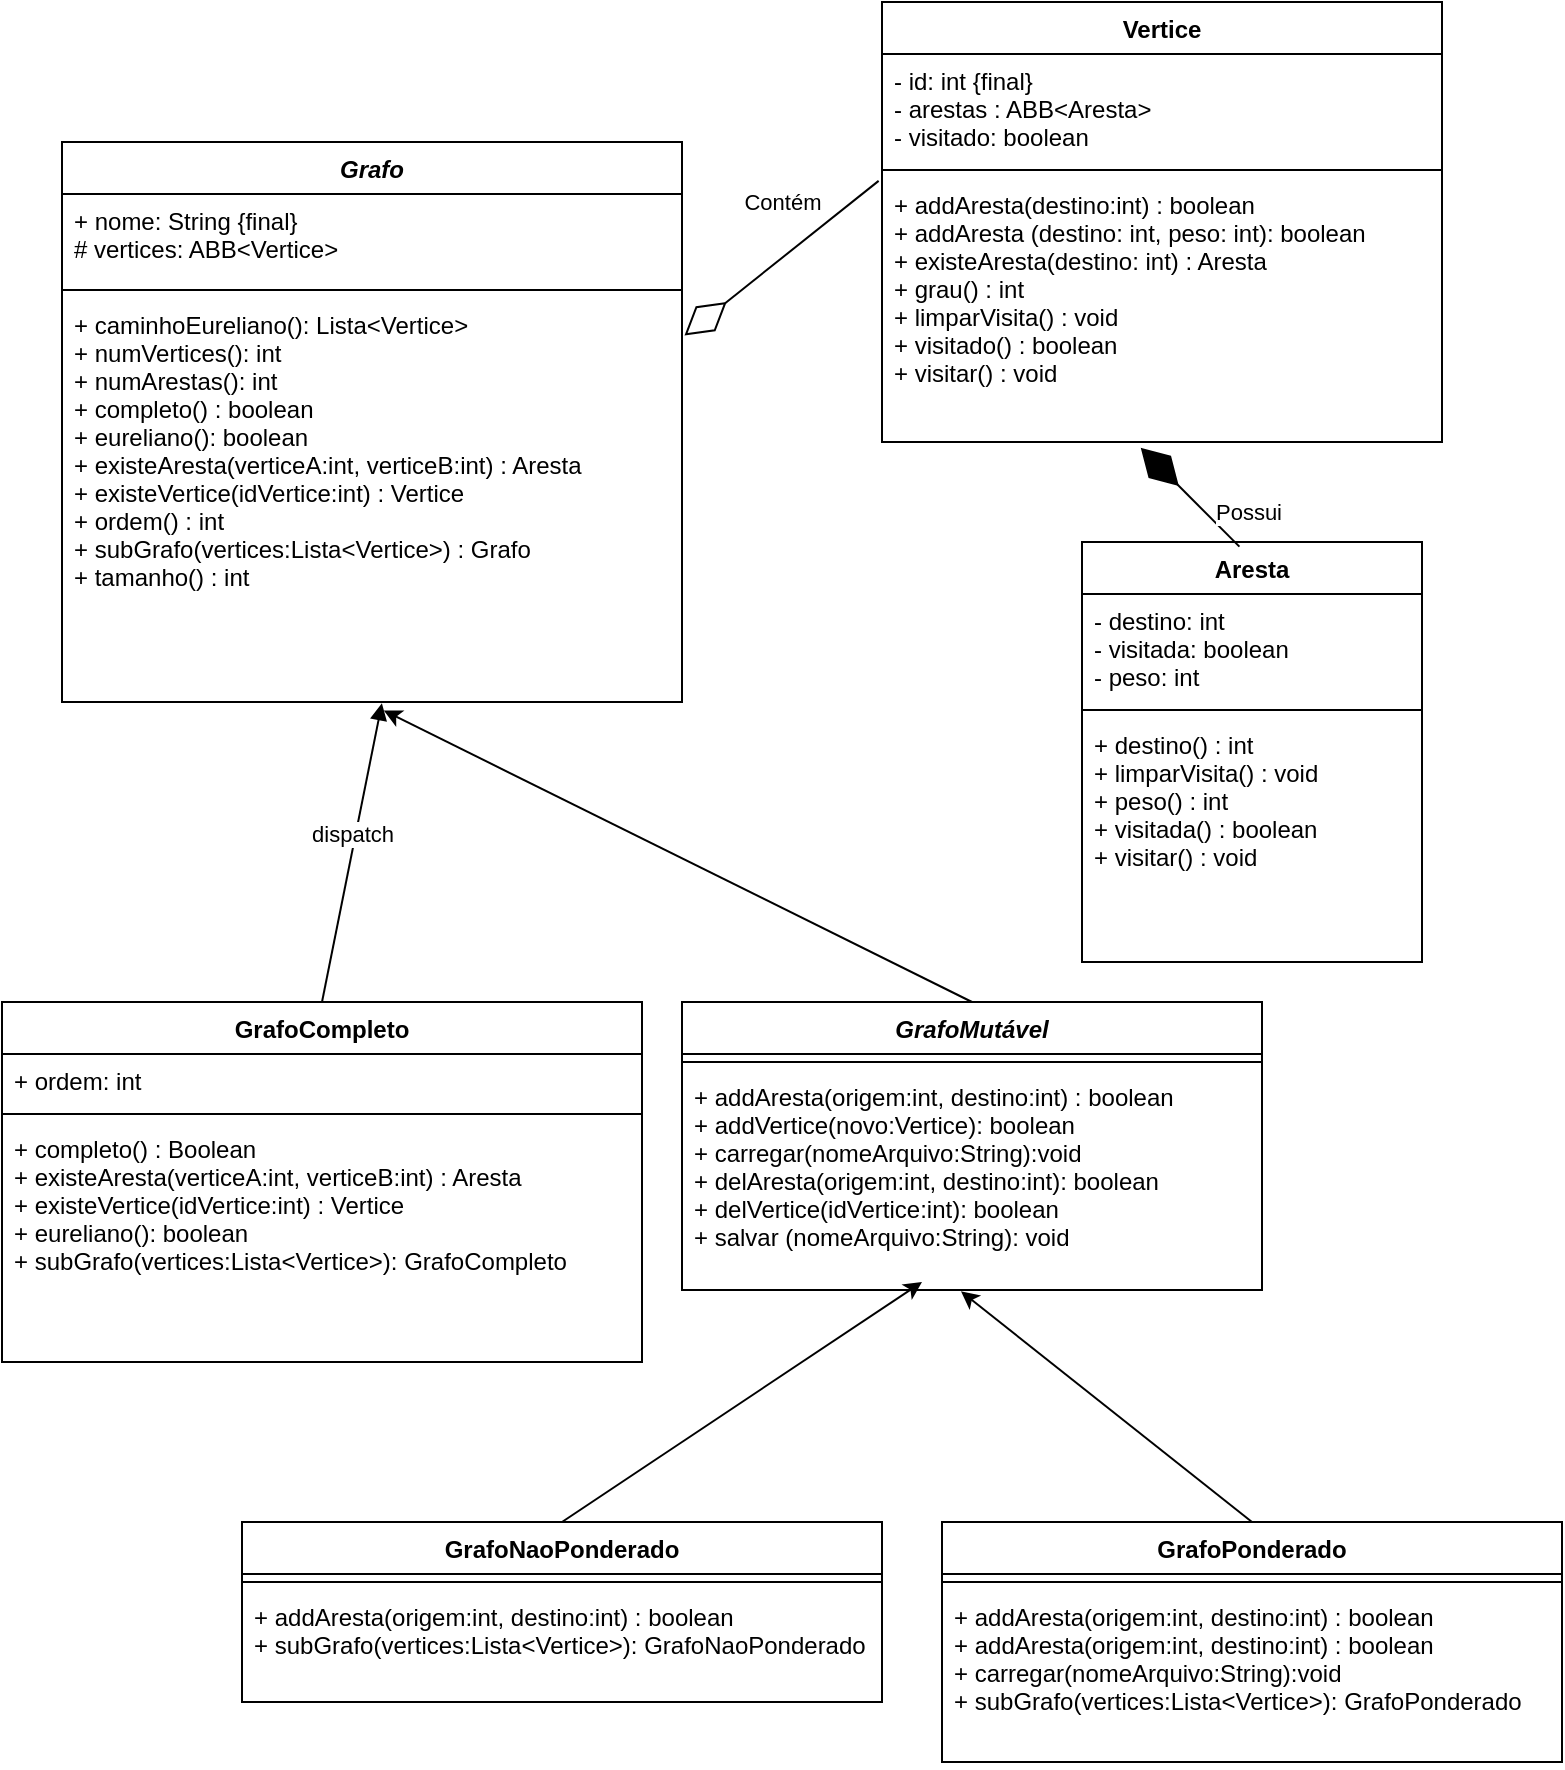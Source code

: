 <mxfile>
    <diagram id="C5RBs43oDa-KdzZeNtuy" name="Page-1">
        <mxGraphModel dx="755" dy="809" grid="1" gridSize="10" guides="1" tooltips="1" connect="1" arrows="1" fold="1" page="1" pageScale="1" pageWidth="827" pageHeight="1169" math="0" shadow="0">
            <root>
                <mxCell id="WIyWlLk6GJQsqaUBKTNV-0"/>
                <mxCell id="WIyWlLk6GJQsqaUBKTNV-1" parent="WIyWlLk6GJQsqaUBKTNV-0"/>
                <mxCell id="Fri2QK8UvAn3s0wxWQ6a-9" value="" style="endArrow=diamondThin;endFill=0;endSize=24;html=1;rounded=0;exitX=-0.006;exitY=0.011;exitDx=0;exitDy=0;entryX=1.004;entryY=0.093;entryDx=0;entryDy=0;entryPerimeter=0;exitPerimeter=0;" parent="WIyWlLk6GJQsqaUBKTNV-1" source="Fri2QK8UvAn3s0wxWQ6a-27" target="Fri2QK8UvAn3s0wxWQ6a-18" edge="1">
                    <mxGeometry width="160" relative="1" as="geometry">
                        <mxPoint x="560" y="120" as="sourcePoint"/>
                        <mxPoint x="380.0" y="131.96" as="targetPoint"/>
                    </mxGeometry>
                </mxCell>
                <mxCell id="Fri2QK8UvAn3s0wxWQ6a-10" value="Contém" style="edgeLabel;html=1;align=center;verticalAlign=middle;resizable=0;points=[];" parent="Fri2QK8UvAn3s0wxWQ6a-9" vertex="1" connectable="0">
                    <mxGeometry x="-0.206" y="2" relative="1" as="geometry">
                        <mxPoint x="-11" y="-22" as="offset"/>
                    </mxGeometry>
                </mxCell>
                <mxCell id="Fri2QK8UvAn3s0wxWQ6a-15" value="Grafo" style="swimlane;fontStyle=3;align=center;verticalAlign=top;childLayout=stackLayout;horizontal=1;startSize=26;horizontalStack=0;resizeParent=1;resizeParentMax=0;resizeLast=0;collapsible=1;marginBottom=0;" parent="WIyWlLk6GJQsqaUBKTNV-1" vertex="1">
                    <mxGeometry x="40" y="120" width="310" height="280" as="geometry"/>
                </mxCell>
                <mxCell id="Fri2QK8UvAn3s0wxWQ6a-16" value="+ nome: String {final}&#10;# vertices: ABB&lt;Vertice&gt;" style="text;strokeColor=none;fillColor=none;align=left;verticalAlign=top;spacingLeft=4;spacingRight=4;overflow=hidden;rotatable=0;points=[[0,0.5],[1,0.5]];portConstraint=eastwest;" parent="Fri2QK8UvAn3s0wxWQ6a-15" vertex="1">
                    <mxGeometry y="26" width="310" height="44" as="geometry"/>
                </mxCell>
                <mxCell id="Fri2QK8UvAn3s0wxWQ6a-17" value="" style="line;strokeWidth=1;fillColor=none;align=left;verticalAlign=middle;spacingTop=-1;spacingLeft=3;spacingRight=3;rotatable=0;labelPosition=right;points=[];portConstraint=eastwest;strokeColor=inherit;" parent="Fri2QK8UvAn3s0wxWQ6a-15" vertex="1">
                    <mxGeometry y="70" width="310" height="8" as="geometry"/>
                </mxCell>
                <mxCell id="Fri2QK8UvAn3s0wxWQ6a-18" value="+ caminhoEureliano(): Lista&lt;Vertice&gt;&#10;+ numVertices(): int&#10;+ numArestas(): int&#10;+ completo() : boolean&#10;+ eureliano(): boolean&#10;+ existeAresta(verticeA:int, verticeB:int) : Aresta&#10;+ existeVertice(idVertice:int) : Vertice&#10;+ ordem() : int&#10;+ subGrafo(vertices:Lista&lt;Vertice&gt;) : Grafo&#10;+ tamanho() : int&#10;" style="text;strokeColor=none;fillColor=none;align=left;verticalAlign=top;spacingLeft=4;spacingRight=4;overflow=hidden;rotatable=0;points=[[0,0.5],[1,0.5]];portConstraint=eastwest;" parent="Fri2QK8UvAn3s0wxWQ6a-15" vertex="1">
                    <mxGeometry y="78" width="310" height="202" as="geometry"/>
                </mxCell>
                <mxCell id="Fri2QK8UvAn3s0wxWQ6a-20" value="Aresta" style="swimlane;fontStyle=1;align=center;verticalAlign=top;childLayout=stackLayout;horizontal=1;startSize=26;horizontalStack=0;resizeParent=1;resizeParentMax=0;resizeLast=0;collapsible=1;marginBottom=0;" parent="WIyWlLk6GJQsqaUBKTNV-1" vertex="1">
                    <mxGeometry x="550" y="320" width="170" height="210" as="geometry"/>
                </mxCell>
                <mxCell id="Fri2QK8UvAn3s0wxWQ6a-21" value="- destino: int&#10;- visitada: boolean&#10;- peso: int" style="text;strokeColor=none;fillColor=none;align=left;verticalAlign=top;spacingLeft=4;spacingRight=4;overflow=hidden;rotatable=0;points=[[0,0.5],[1,0.5]];portConstraint=eastwest;" parent="Fri2QK8UvAn3s0wxWQ6a-20" vertex="1">
                    <mxGeometry y="26" width="170" height="54" as="geometry"/>
                </mxCell>
                <mxCell id="Fri2QK8UvAn3s0wxWQ6a-22" value="" style="line;strokeWidth=1;fillColor=none;align=left;verticalAlign=middle;spacingTop=-1;spacingLeft=3;spacingRight=3;rotatable=0;labelPosition=right;points=[];portConstraint=eastwest;strokeColor=inherit;" parent="Fri2QK8UvAn3s0wxWQ6a-20" vertex="1">
                    <mxGeometry y="80" width="170" height="8" as="geometry"/>
                </mxCell>
                <mxCell id="Fri2QK8UvAn3s0wxWQ6a-23" value="+ destino() : int&#10;+ limparVisita() : void&#10;+ peso() : int&#10;+ visitada() : boolean&#10;+ visitar() : void&#10;&#10;" style="text;strokeColor=none;fillColor=none;align=left;verticalAlign=top;spacingLeft=4;spacingRight=4;overflow=hidden;rotatable=0;points=[[0,0.5],[1,0.5]];portConstraint=eastwest;" parent="Fri2QK8UvAn3s0wxWQ6a-20" vertex="1">
                    <mxGeometry y="88" width="170" height="122" as="geometry"/>
                </mxCell>
                <mxCell id="Fri2QK8UvAn3s0wxWQ6a-24" value="Vertice" style="swimlane;fontStyle=1;align=center;verticalAlign=top;childLayout=stackLayout;horizontal=1;startSize=26;horizontalStack=0;resizeParent=1;resizeParentMax=0;resizeLast=0;collapsible=1;marginBottom=0;" parent="WIyWlLk6GJQsqaUBKTNV-1" vertex="1">
                    <mxGeometry x="450" y="50" width="280" height="220" as="geometry"/>
                </mxCell>
                <mxCell id="Fri2QK8UvAn3s0wxWQ6a-25" value="- id: int {final}&#10;- arestas : ABB&lt;Aresta&gt;&#10;- visitado: boolean" style="text;strokeColor=none;fillColor=none;align=left;verticalAlign=top;spacingLeft=4;spacingRight=4;overflow=hidden;rotatable=0;points=[[0,0.5],[1,0.5]];portConstraint=eastwest;" parent="Fri2QK8UvAn3s0wxWQ6a-24" vertex="1">
                    <mxGeometry y="26" width="280" height="54" as="geometry"/>
                </mxCell>
                <mxCell id="Fri2QK8UvAn3s0wxWQ6a-26" value="" style="line;strokeWidth=1;fillColor=none;align=left;verticalAlign=middle;spacingTop=-1;spacingLeft=3;spacingRight=3;rotatable=0;labelPosition=right;points=[];portConstraint=eastwest;strokeColor=inherit;" parent="Fri2QK8UvAn3s0wxWQ6a-24" vertex="1">
                    <mxGeometry y="80" width="280" height="8" as="geometry"/>
                </mxCell>
                <mxCell id="Fri2QK8UvAn3s0wxWQ6a-27" value="+ addAresta(destino:int) : boolean&#10;+ addAresta (destino: int, peso: int): boolean&#10;+ existeAresta(destino: int) : Aresta&#10;+ grau() : int&#10;+ limparVisita() : void&#10;+ visitado() : boolean&#10;+ visitar() : void" style="text;strokeColor=none;fillColor=none;align=left;verticalAlign=top;spacingLeft=4;spacingRight=4;overflow=hidden;rotatable=0;points=[[0,0.5],[1,0.5]];portConstraint=eastwest;" parent="Fri2QK8UvAn3s0wxWQ6a-24" vertex="1">
                    <mxGeometry y="88" width="280" height="132" as="geometry"/>
                </mxCell>
                <mxCell id="Fri2QK8UvAn3s0wxWQ6a-29" value="" style="endArrow=diamondThin;endFill=1;endSize=24;html=1;rounded=0;entryX=0.462;entryY=1.022;entryDx=0;entryDy=0;entryPerimeter=0;exitX=0.463;exitY=0.011;exitDx=0;exitDy=0;exitPerimeter=0;" parent="WIyWlLk6GJQsqaUBKTNV-1" source="Fri2QK8UvAn3s0wxWQ6a-20" target="Fri2QK8UvAn3s0wxWQ6a-27" edge="1">
                    <mxGeometry width="160" relative="1" as="geometry">
                        <mxPoint x="290" y="420" as="sourcePoint"/>
                        <mxPoint x="450" y="420" as="targetPoint"/>
                    </mxGeometry>
                </mxCell>
                <mxCell id="Fri2QK8UvAn3s0wxWQ6a-30" value="Possui" style="edgeLabel;html=1;align=center;verticalAlign=middle;resizable=0;points=[];" parent="Fri2QK8UvAn3s0wxWQ6a-29" vertex="1" connectable="0">
                    <mxGeometry x="-0.309" y="-3" relative="1" as="geometry">
                        <mxPoint x="19" y="2" as="offset"/>
                    </mxGeometry>
                </mxCell>
                <mxCell id="0" value="GrafoCompleto" style="swimlane;fontStyle=1;align=center;verticalAlign=top;childLayout=stackLayout;horizontal=1;startSize=26;horizontalStack=0;resizeParent=1;resizeParentMax=0;resizeLast=0;collapsible=1;marginBottom=0;" parent="WIyWlLk6GJQsqaUBKTNV-1" vertex="1">
                    <mxGeometry x="10" y="550" width="320" height="180" as="geometry"/>
                </mxCell>
                <mxCell id="1" value="+ ordem: int" style="text;strokeColor=none;fillColor=none;align=left;verticalAlign=top;spacingLeft=4;spacingRight=4;overflow=hidden;rotatable=0;points=[[0,0.5],[1,0.5]];portConstraint=eastwest;" parent="0" vertex="1">
                    <mxGeometry y="26" width="320" height="26" as="geometry"/>
                </mxCell>
                <mxCell id="2" value="" style="line;strokeWidth=1;fillColor=none;align=left;verticalAlign=middle;spacingTop=-1;spacingLeft=3;spacingRight=3;rotatable=0;labelPosition=right;points=[];portConstraint=eastwest;" parent="0" vertex="1">
                    <mxGeometry y="52" width="320" height="8" as="geometry"/>
                </mxCell>
                <mxCell id="3" value="+ completo() : Boolean&#10;+ existeAresta(verticeA:int, verticeB:int) : Aresta&#10;+ existeVertice(idVertice:int) : Vertice&#10;+ eureliano(): boolean&#10;+ subGrafo(vertices:Lista&lt;Vertice&gt;): GrafoCompleto&#10;" style="text;strokeColor=none;fillColor=none;align=left;verticalAlign=top;spacingLeft=4;spacingRight=4;overflow=hidden;rotatable=0;points=[[0,0.5],[1,0.5]];portConstraint=eastwest;" parent="0" vertex="1">
                    <mxGeometry y="60" width="320" height="120" as="geometry"/>
                </mxCell>
                <mxCell id="11" style="edgeStyle=none;html=1;exitX=0.5;exitY=0;exitDx=0;exitDy=0;entryX=0.519;entryY=1.021;entryDx=0;entryDy=0;entryPerimeter=0;" edge="1" parent="WIyWlLk6GJQsqaUBKTNV-1" source="4" target="Fri2QK8UvAn3s0wxWQ6a-18">
                    <mxGeometry relative="1" as="geometry"/>
                </mxCell>
                <mxCell id="4" value="GrafoMutável" style="swimlane;fontStyle=3;align=center;verticalAlign=top;childLayout=stackLayout;horizontal=1;startSize=26;horizontalStack=0;resizeParent=1;resizeParentMax=0;resizeLast=0;collapsible=1;marginBottom=0;" parent="WIyWlLk6GJQsqaUBKTNV-1" vertex="1">
                    <mxGeometry x="350" y="550" width="290" height="144" as="geometry"/>
                </mxCell>
                <mxCell id="6" value="" style="line;strokeWidth=1;fillColor=none;align=left;verticalAlign=middle;spacingTop=-1;spacingLeft=3;spacingRight=3;rotatable=0;labelPosition=right;points=[];portConstraint=eastwest;" parent="4" vertex="1">
                    <mxGeometry y="26" width="290" height="8" as="geometry"/>
                </mxCell>
                <mxCell id="7" value="+ addAresta(origem:int, destino:int) : boolean&#10;+ addVertice(novo:Vertice): boolean&#10;+ carregar(nomeArquivo:String):void&#10;+ delAresta(origem:int, destino:int): boolean&#10;+ delVertice(idVertice:int): boolean&#10;+ salvar (nomeArquivo:String): void&#10;" style="text;strokeColor=none;fillColor=none;align=left;verticalAlign=top;spacingLeft=4;spacingRight=4;overflow=hidden;rotatable=0;points=[[0,0.5],[1,0.5]];portConstraint=eastwest;" parent="4" vertex="1">
                    <mxGeometry y="34" width="290" height="110" as="geometry"/>
                </mxCell>
                <mxCell id="9" value="dispatch" style="html=1;verticalAlign=bottom;endArrow=block;exitX=0.5;exitY=0;exitDx=0;exitDy=0;entryX=0.516;entryY=1.003;entryDx=0;entryDy=0;entryPerimeter=0;" edge="1" parent="WIyWlLk6GJQsqaUBKTNV-1" source="0" target="Fri2QK8UvAn3s0wxWQ6a-18">
                    <mxGeometry width="80" relative="1" as="geometry">
                        <mxPoint x="330" y="410" as="sourcePoint"/>
                        <mxPoint x="410" y="410" as="targetPoint"/>
                    </mxGeometry>
                </mxCell>
                <mxCell id="21" style="edgeStyle=none;html=1;exitX=0.5;exitY=0;exitDx=0;exitDy=0;" edge="1" parent="WIyWlLk6GJQsqaUBKTNV-1" source="12">
                    <mxGeometry relative="1" as="geometry">
                        <mxPoint x="470" y="690" as="targetPoint"/>
                    </mxGeometry>
                </mxCell>
                <mxCell id="12" value="GrafoNaoPonderado" style="swimlane;fontStyle=1;align=center;verticalAlign=top;childLayout=stackLayout;horizontal=1;startSize=26;horizontalStack=0;resizeParent=1;resizeParentMax=0;resizeLast=0;collapsible=1;marginBottom=0;" vertex="1" parent="WIyWlLk6GJQsqaUBKTNV-1">
                    <mxGeometry x="130" y="810" width="320" height="90" as="geometry"/>
                </mxCell>
                <mxCell id="14" value="" style="line;strokeWidth=1;fillColor=none;align=left;verticalAlign=middle;spacingTop=-1;spacingLeft=3;spacingRight=3;rotatable=0;labelPosition=right;points=[];portConstraint=eastwest;" vertex="1" parent="12">
                    <mxGeometry y="26" width="320" height="8" as="geometry"/>
                </mxCell>
                <mxCell id="15" value="+ addAresta(origem:int, destino:int) : boolean&#10;+ subGrafo(vertices:Lista&lt;Vertice&gt;): GrafoNaoPonderado" style="text;strokeColor=none;fillColor=none;align=left;verticalAlign=top;spacingLeft=4;spacingRight=4;overflow=hidden;rotatable=0;points=[[0,0.5],[1,0.5]];portConstraint=eastwest;" vertex="1" parent="12">
                    <mxGeometry y="34" width="320" height="56" as="geometry"/>
                </mxCell>
                <mxCell id="20" style="edgeStyle=none;html=1;exitX=0.5;exitY=0;exitDx=0;exitDy=0;entryX=0.481;entryY=1.006;entryDx=0;entryDy=0;entryPerimeter=0;" edge="1" parent="WIyWlLk6GJQsqaUBKTNV-1" source="16" target="7">
                    <mxGeometry relative="1" as="geometry"/>
                </mxCell>
                <mxCell id="16" value="GrafoPonderado" style="swimlane;fontStyle=1;align=center;verticalAlign=top;childLayout=stackLayout;horizontal=1;startSize=26;horizontalStack=0;resizeParent=1;resizeParentMax=0;resizeLast=0;collapsible=1;marginBottom=0;" vertex="1" parent="WIyWlLk6GJQsqaUBKTNV-1">
                    <mxGeometry x="480" y="810" width="310" height="120" as="geometry"/>
                </mxCell>
                <mxCell id="18" value="" style="line;strokeWidth=1;fillColor=none;align=left;verticalAlign=middle;spacingTop=-1;spacingLeft=3;spacingRight=3;rotatable=0;labelPosition=right;points=[];portConstraint=eastwest;" vertex="1" parent="16">
                    <mxGeometry y="26" width="310" height="8" as="geometry"/>
                </mxCell>
                <mxCell id="19" value="+ addAresta(origem:int, destino:int) : boolean&#10;+ addAresta(origem:int, destino:int) : boolean&#10;+ carregar(nomeArquivo:String):void&#10;+ subGrafo(vertices:Lista&lt;Vertice&gt;): GrafoPonderado" style="text;strokeColor=none;fillColor=none;align=left;verticalAlign=top;spacingLeft=4;spacingRight=4;overflow=hidden;rotatable=0;points=[[0,0.5],[1,0.5]];portConstraint=eastwest;" vertex="1" parent="16">
                    <mxGeometry y="34" width="310" height="86" as="geometry"/>
                </mxCell>
            </root>
        </mxGraphModel>
    </diagram>
</mxfile>